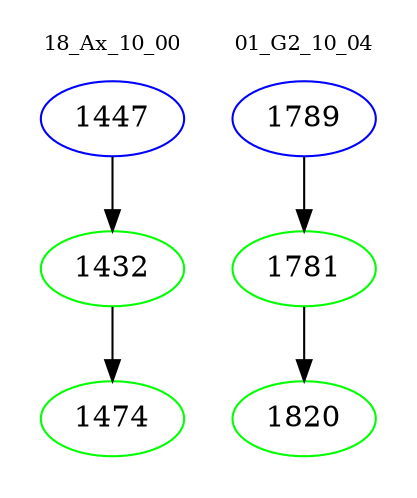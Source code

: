 digraph{
subgraph cluster_0 {
color = white
label = "18_Ax_10_00";
fontsize=10;
T0_1447 [label="1447", color="blue"]
T0_1447 -> T0_1432 [color="black"]
T0_1432 [label="1432", color="green"]
T0_1432 -> T0_1474 [color="black"]
T0_1474 [label="1474", color="green"]
}
subgraph cluster_1 {
color = white
label = "01_G2_10_04";
fontsize=10;
T1_1789 [label="1789", color="blue"]
T1_1789 -> T1_1781 [color="black"]
T1_1781 [label="1781", color="green"]
T1_1781 -> T1_1820 [color="black"]
T1_1820 [label="1820", color="green"]
}
}
